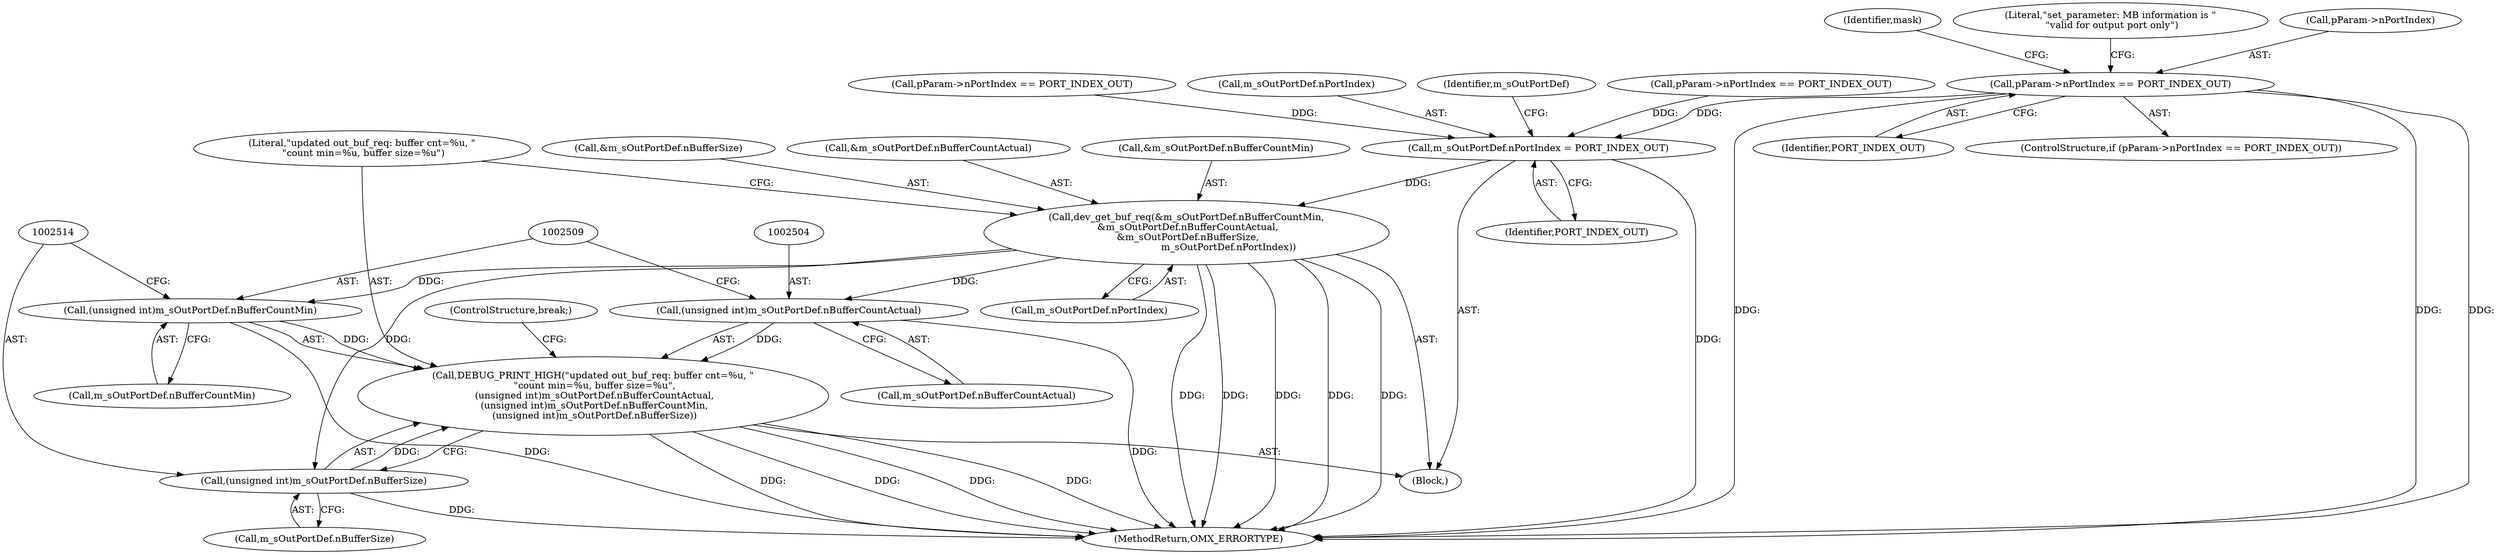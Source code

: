 digraph "0_Android_89913d7df36dbeb458ce165856bd6505a2ec647d_2@pointer" {
"1002357" [label="(Call,pParam->nPortIndex == PORT_INDEX_OUT)"];
"1002480" [label="(Call,m_sOutPortDef.nPortIndex = PORT_INDEX_OUT)"];
"1002485" [label="(Call,dev_get_buf_req(&m_sOutPortDef.nBufferCountMin,\n &m_sOutPortDef.nBufferCountActual,\n &m_sOutPortDef.nBufferSize,\n                            m_sOutPortDef.nPortIndex))"];
"1002503" [label="(Call,(unsigned int)m_sOutPortDef.nBufferCountActual)"];
"1002501" [label="(Call,DEBUG_PRINT_HIGH(\"updated out_buf_req: buffer cnt=%u, \"\n \"count min=%u, buffer size=%u\",\n (unsigned int)m_sOutPortDef.nBufferCountActual,\n (unsigned int)m_sOutPortDef.nBufferCountMin,\n (unsigned int)m_sOutPortDef.nBufferSize))"];
"1002508" [label="(Call,(unsigned int)m_sOutPortDef.nBufferCountMin)"];
"1002513" [label="(Call,(unsigned int)m_sOutPortDef.nBufferSize)"];
"1002494" [label="(Call,&m_sOutPortDef.nBufferSize)"];
"1002364" [label="(Identifier,mask)"];
"1002481" [label="(Call,m_sOutPortDef.nPortIndex)"];
"1002510" [label="(Call,m_sOutPortDef.nBufferCountMin)"];
"1002513" [label="(Call,(unsigned int)m_sOutPortDef.nBufferSize)"];
"1002480" [label="(Call,m_sOutPortDef.nPortIndex = PORT_INDEX_OUT)"];
"1002501" [label="(Call,DEBUG_PRINT_HIGH(\"updated out_buf_req: buffer cnt=%u, \"\n \"count min=%u, buffer size=%u\",\n (unsigned int)m_sOutPortDef.nBufferCountActual,\n (unsigned int)m_sOutPortDef.nBufferCountMin,\n (unsigned int)m_sOutPortDef.nBufferSize))"];
"1002498" [label="(Call,m_sOutPortDef.nPortIndex)"];
"1002356" [label="(ControlStructure,if (pParam->nPortIndex == PORT_INDEX_OUT))"];
"1002518" [label="(ControlStructure,break;)"];
"1002490" [label="(Call,&m_sOutPortDef.nBufferCountActual)"];
"1002479" [label="(Block,)"];
"1002488" [label="(Identifier,m_sOutPortDef)"];
"1002484" [label="(Identifier,PORT_INDEX_OUT)"];
"1002357" [label="(Call,pParam->nPortIndex == PORT_INDEX_OUT)"];
"1002503" [label="(Call,(unsigned int)m_sOutPortDef.nBufferCountActual)"];
"1002379" [label="(Literal,\"set_parameter: MB information is \"\n \"valid for output port only\")"];
"1002502" [label="(Literal,\"updated out_buf_req: buffer cnt=%u, \"\n \"count min=%u, buffer size=%u\")"];
"1002319" [label="(Call,pParam->nPortIndex == PORT_INDEX_OUT)"];
"1002515" [label="(Call,m_sOutPortDef.nBufferSize)"];
"1002951" [label="(MethodReturn,OMX_ERRORTYPE)"];
"1002361" [label="(Identifier,PORT_INDEX_OUT)"];
"1002508" [label="(Call,(unsigned int)m_sOutPortDef.nBufferCountMin)"];
"1002486" [label="(Call,&m_sOutPortDef.nBufferCountMin)"];
"1002505" [label="(Call,m_sOutPortDef.nBufferCountActual)"];
"1002485" [label="(Call,dev_get_buf_req(&m_sOutPortDef.nBufferCountMin,\n &m_sOutPortDef.nBufferCountActual,\n &m_sOutPortDef.nBufferSize,\n                            m_sOutPortDef.nPortIndex))"];
"1002395" [label="(Call,pParam->nPortIndex == PORT_INDEX_OUT)"];
"1002358" [label="(Call,pParam->nPortIndex)"];
"1002357" -> "1002356"  [label="AST: "];
"1002357" -> "1002361"  [label="CFG: "];
"1002358" -> "1002357"  [label="AST: "];
"1002361" -> "1002357"  [label="AST: "];
"1002364" -> "1002357"  [label="CFG: "];
"1002379" -> "1002357"  [label="CFG: "];
"1002357" -> "1002951"  [label="DDG: "];
"1002357" -> "1002951"  [label="DDG: "];
"1002357" -> "1002951"  [label="DDG: "];
"1002357" -> "1002480"  [label="DDG: "];
"1002480" -> "1002479"  [label="AST: "];
"1002480" -> "1002484"  [label="CFG: "];
"1002481" -> "1002480"  [label="AST: "];
"1002484" -> "1002480"  [label="AST: "];
"1002488" -> "1002480"  [label="CFG: "];
"1002480" -> "1002951"  [label="DDG: "];
"1002319" -> "1002480"  [label="DDG: "];
"1002395" -> "1002480"  [label="DDG: "];
"1002480" -> "1002485"  [label="DDG: "];
"1002485" -> "1002479"  [label="AST: "];
"1002485" -> "1002498"  [label="CFG: "];
"1002486" -> "1002485"  [label="AST: "];
"1002490" -> "1002485"  [label="AST: "];
"1002494" -> "1002485"  [label="AST: "];
"1002498" -> "1002485"  [label="AST: "];
"1002502" -> "1002485"  [label="CFG: "];
"1002485" -> "1002951"  [label="DDG: "];
"1002485" -> "1002951"  [label="DDG: "];
"1002485" -> "1002951"  [label="DDG: "];
"1002485" -> "1002951"  [label="DDG: "];
"1002485" -> "1002951"  [label="DDG: "];
"1002485" -> "1002503"  [label="DDG: "];
"1002485" -> "1002508"  [label="DDG: "];
"1002485" -> "1002513"  [label="DDG: "];
"1002503" -> "1002501"  [label="AST: "];
"1002503" -> "1002505"  [label="CFG: "];
"1002504" -> "1002503"  [label="AST: "];
"1002505" -> "1002503"  [label="AST: "];
"1002509" -> "1002503"  [label="CFG: "];
"1002503" -> "1002951"  [label="DDG: "];
"1002503" -> "1002501"  [label="DDG: "];
"1002501" -> "1002479"  [label="AST: "];
"1002501" -> "1002513"  [label="CFG: "];
"1002502" -> "1002501"  [label="AST: "];
"1002508" -> "1002501"  [label="AST: "];
"1002513" -> "1002501"  [label="AST: "];
"1002518" -> "1002501"  [label="CFG: "];
"1002501" -> "1002951"  [label="DDG: "];
"1002501" -> "1002951"  [label="DDG: "];
"1002501" -> "1002951"  [label="DDG: "];
"1002501" -> "1002951"  [label="DDG: "];
"1002508" -> "1002501"  [label="DDG: "];
"1002513" -> "1002501"  [label="DDG: "];
"1002508" -> "1002510"  [label="CFG: "];
"1002509" -> "1002508"  [label="AST: "];
"1002510" -> "1002508"  [label="AST: "];
"1002514" -> "1002508"  [label="CFG: "];
"1002508" -> "1002951"  [label="DDG: "];
"1002513" -> "1002515"  [label="CFG: "];
"1002514" -> "1002513"  [label="AST: "];
"1002515" -> "1002513"  [label="AST: "];
"1002513" -> "1002951"  [label="DDG: "];
}
